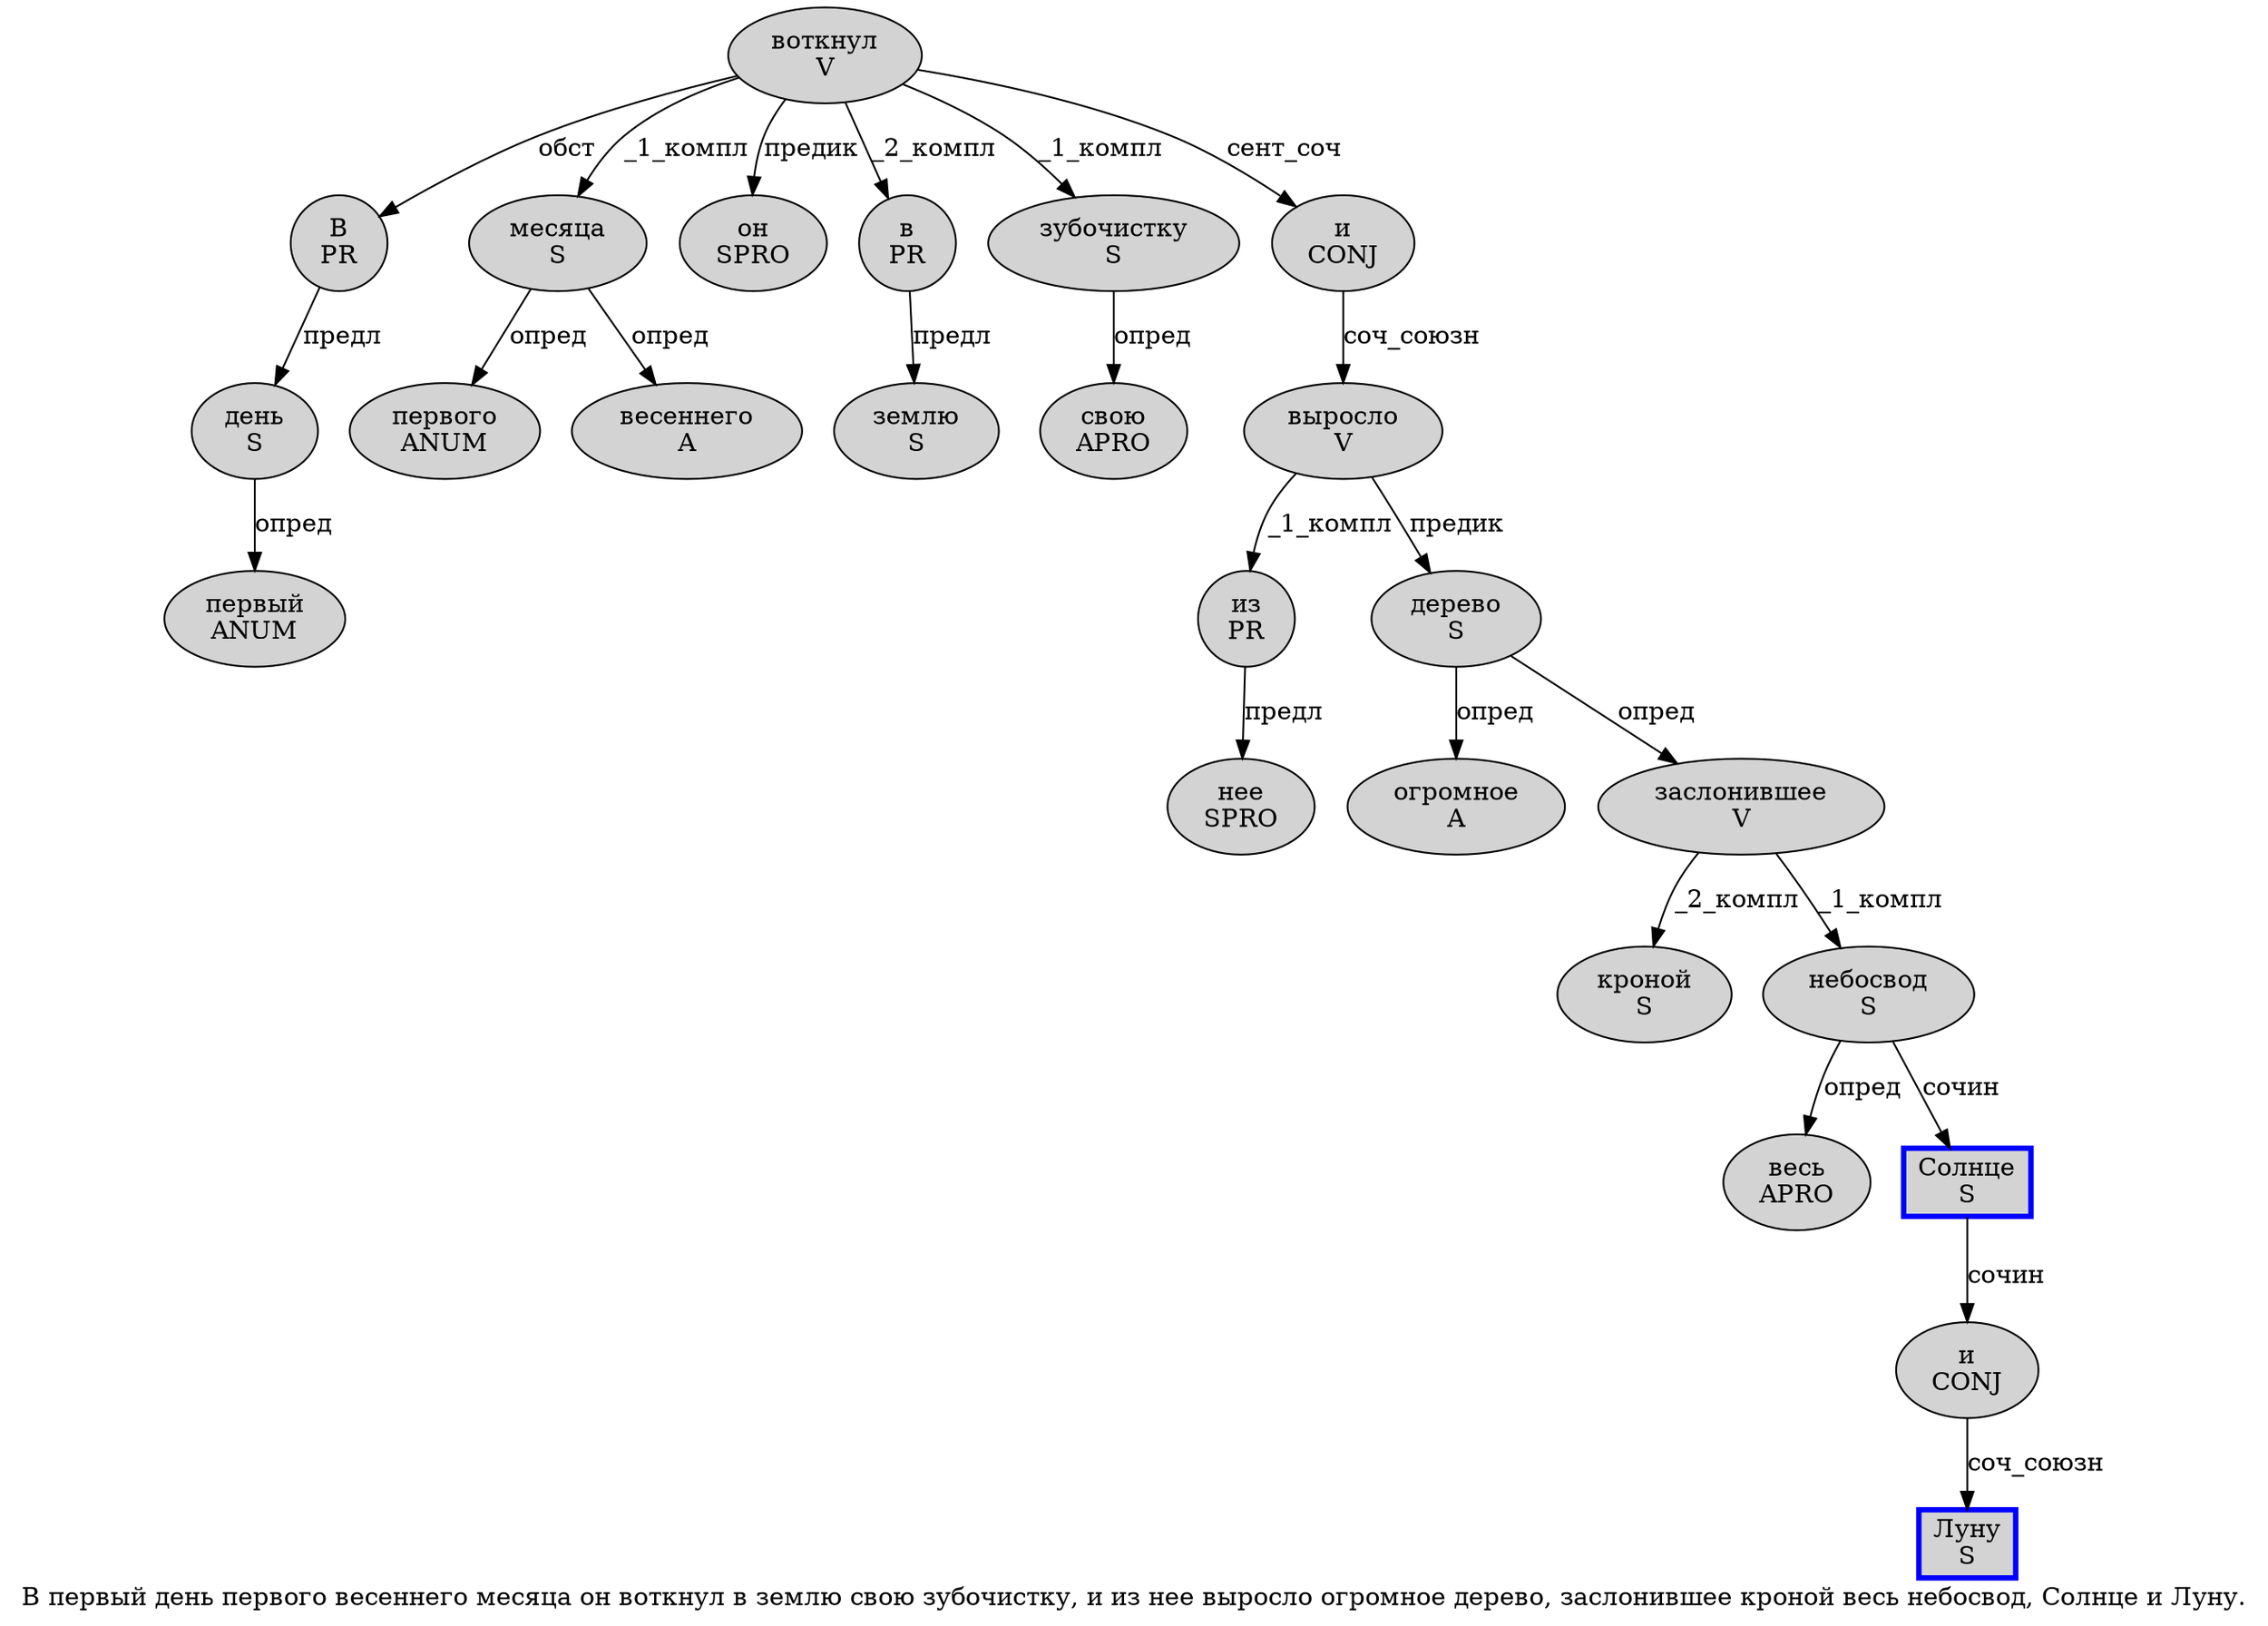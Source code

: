 digraph SENTENCE_597 {
	graph [label="В первый день первого весеннего месяца он воткнул в землю свою зубочистку, и из нее выросло огромное дерево, заслонившее кроной весь небосвод, Солнце и Луну."]
	node [style=filled]
		0 [label="В
PR" color="" fillcolor=lightgray penwidth=1 shape=ellipse]
		1 [label="первый
ANUM" color="" fillcolor=lightgray penwidth=1 shape=ellipse]
		2 [label="день
S" color="" fillcolor=lightgray penwidth=1 shape=ellipse]
		3 [label="первого
ANUM" color="" fillcolor=lightgray penwidth=1 shape=ellipse]
		4 [label="весеннего
A" color="" fillcolor=lightgray penwidth=1 shape=ellipse]
		5 [label="месяца
S" color="" fillcolor=lightgray penwidth=1 shape=ellipse]
		6 [label="он
SPRO" color="" fillcolor=lightgray penwidth=1 shape=ellipse]
		7 [label="воткнул
V" color="" fillcolor=lightgray penwidth=1 shape=ellipse]
		8 [label="в
PR" color="" fillcolor=lightgray penwidth=1 shape=ellipse]
		9 [label="землю
S" color="" fillcolor=lightgray penwidth=1 shape=ellipse]
		10 [label="свою
APRO" color="" fillcolor=lightgray penwidth=1 shape=ellipse]
		11 [label="зубочистку
S" color="" fillcolor=lightgray penwidth=1 shape=ellipse]
		13 [label="и
CONJ" color="" fillcolor=lightgray penwidth=1 shape=ellipse]
		14 [label="из
PR" color="" fillcolor=lightgray penwidth=1 shape=ellipse]
		15 [label="нее
SPRO" color="" fillcolor=lightgray penwidth=1 shape=ellipse]
		16 [label="выросло
V" color="" fillcolor=lightgray penwidth=1 shape=ellipse]
		17 [label="огромное
A" color="" fillcolor=lightgray penwidth=1 shape=ellipse]
		18 [label="дерево
S" color="" fillcolor=lightgray penwidth=1 shape=ellipse]
		20 [label="заслонившее
V" color="" fillcolor=lightgray penwidth=1 shape=ellipse]
		21 [label="кроной
S" color="" fillcolor=lightgray penwidth=1 shape=ellipse]
		22 [label="весь
APRO" color="" fillcolor=lightgray penwidth=1 shape=ellipse]
		23 [label="небосвод
S" color="" fillcolor=lightgray penwidth=1 shape=ellipse]
		25 [label="Солнце
S" color=blue fillcolor=lightgray penwidth=3 shape=box]
		26 [label="и
CONJ" color="" fillcolor=lightgray penwidth=1 shape=ellipse]
		27 [label="Луну
S" color=blue fillcolor=lightgray penwidth=3 shape=box]
			23 -> 22 [label="опред"]
			23 -> 25 [label="сочин"]
			16 -> 14 [label="_1_компл"]
			16 -> 18 [label="предик"]
			25 -> 26 [label="сочин"]
			14 -> 15 [label="предл"]
			18 -> 17 [label="опред"]
			18 -> 20 [label="опред"]
			13 -> 16 [label="соч_союзн"]
			2 -> 1 [label="опред"]
			11 -> 10 [label="опред"]
			5 -> 3 [label="опред"]
			5 -> 4 [label="опред"]
			20 -> 21 [label="_2_компл"]
			20 -> 23 [label="_1_компл"]
			7 -> 0 [label="обст"]
			7 -> 5 [label="_1_компл"]
			7 -> 6 [label="предик"]
			7 -> 8 [label="_2_компл"]
			7 -> 11 [label="_1_компл"]
			7 -> 13 [label="сент_соч"]
			26 -> 27 [label="соч_союзн"]
			8 -> 9 [label="предл"]
			0 -> 2 [label="предл"]
}